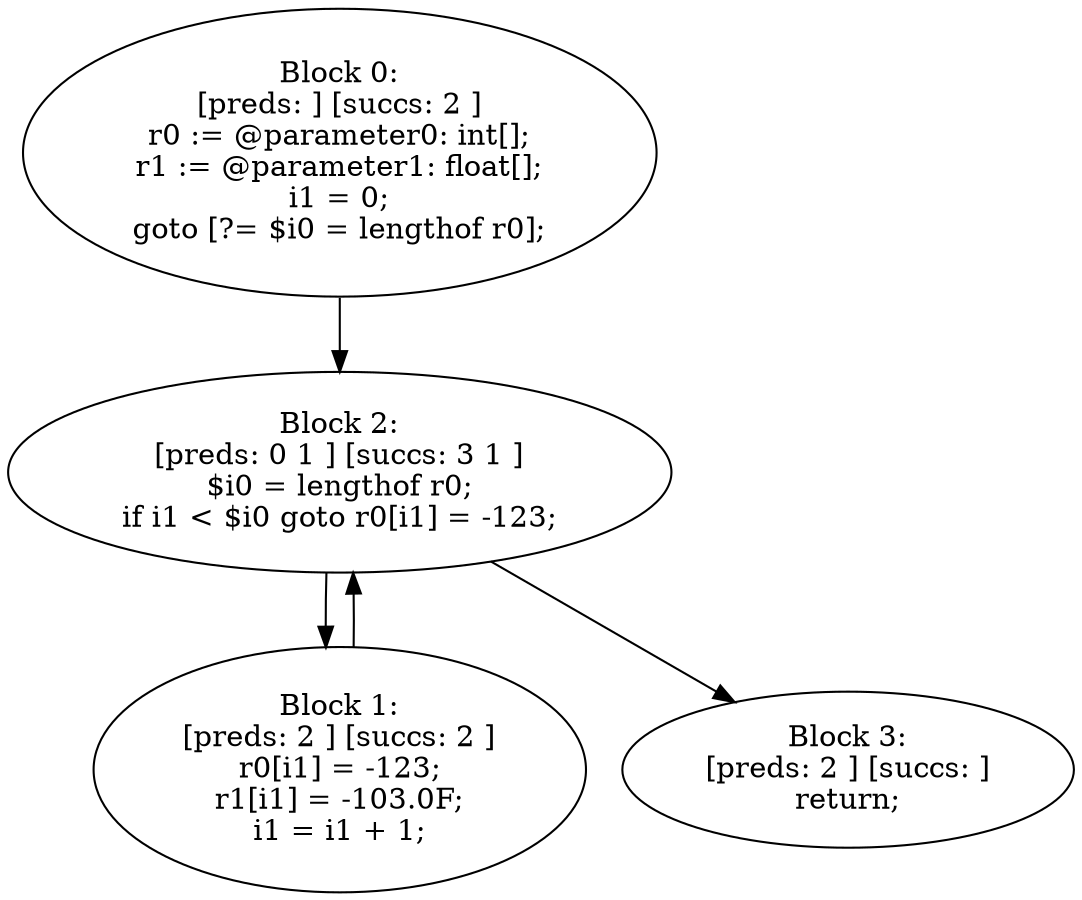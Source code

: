 digraph "unitGraph" {
    "Block 0:
[preds: ] [succs: 2 ]
r0 := @parameter0: int[];
r1 := @parameter1: float[];
i1 = 0;
goto [?= $i0 = lengthof r0];
"
    "Block 1:
[preds: 2 ] [succs: 2 ]
r0[i1] = -123;
r1[i1] = -103.0F;
i1 = i1 + 1;
"
    "Block 2:
[preds: 0 1 ] [succs: 3 1 ]
$i0 = lengthof r0;
if i1 < $i0 goto r0[i1] = -123;
"
    "Block 3:
[preds: 2 ] [succs: ]
return;
"
    "Block 0:
[preds: ] [succs: 2 ]
r0 := @parameter0: int[];
r1 := @parameter1: float[];
i1 = 0;
goto [?= $i0 = lengthof r0];
"->"Block 2:
[preds: 0 1 ] [succs: 3 1 ]
$i0 = lengthof r0;
if i1 < $i0 goto r0[i1] = -123;
";
    "Block 1:
[preds: 2 ] [succs: 2 ]
r0[i1] = -123;
r1[i1] = -103.0F;
i1 = i1 + 1;
"->"Block 2:
[preds: 0 1 ] [succs: 3 1 ]
$i0 = lengthof r0;
if i1 < $i0 goto r0[i1] = -123;
";
    "Block 2:
[preds: 0 1 ] [succs: 3 1 ]
$i0 = lengthof r0;
if i1 < $i0 goto r0[i1] = -123;
"->"Block 3:
[preds: 2 ] [succs: ]
return;
";
    "Block 2:
[preds: 0 1 ] [succs: 3 1 ]
$i0 = lengthof r0;
if i1 < $i0 goto r0[i1] = -123;
"->"Block 1:
[preds: 2 ] [succs: 2 ]
r0[i1] = -123;
r1[i1] = -103.0F;
i1 = i1 + 1;
";
}
